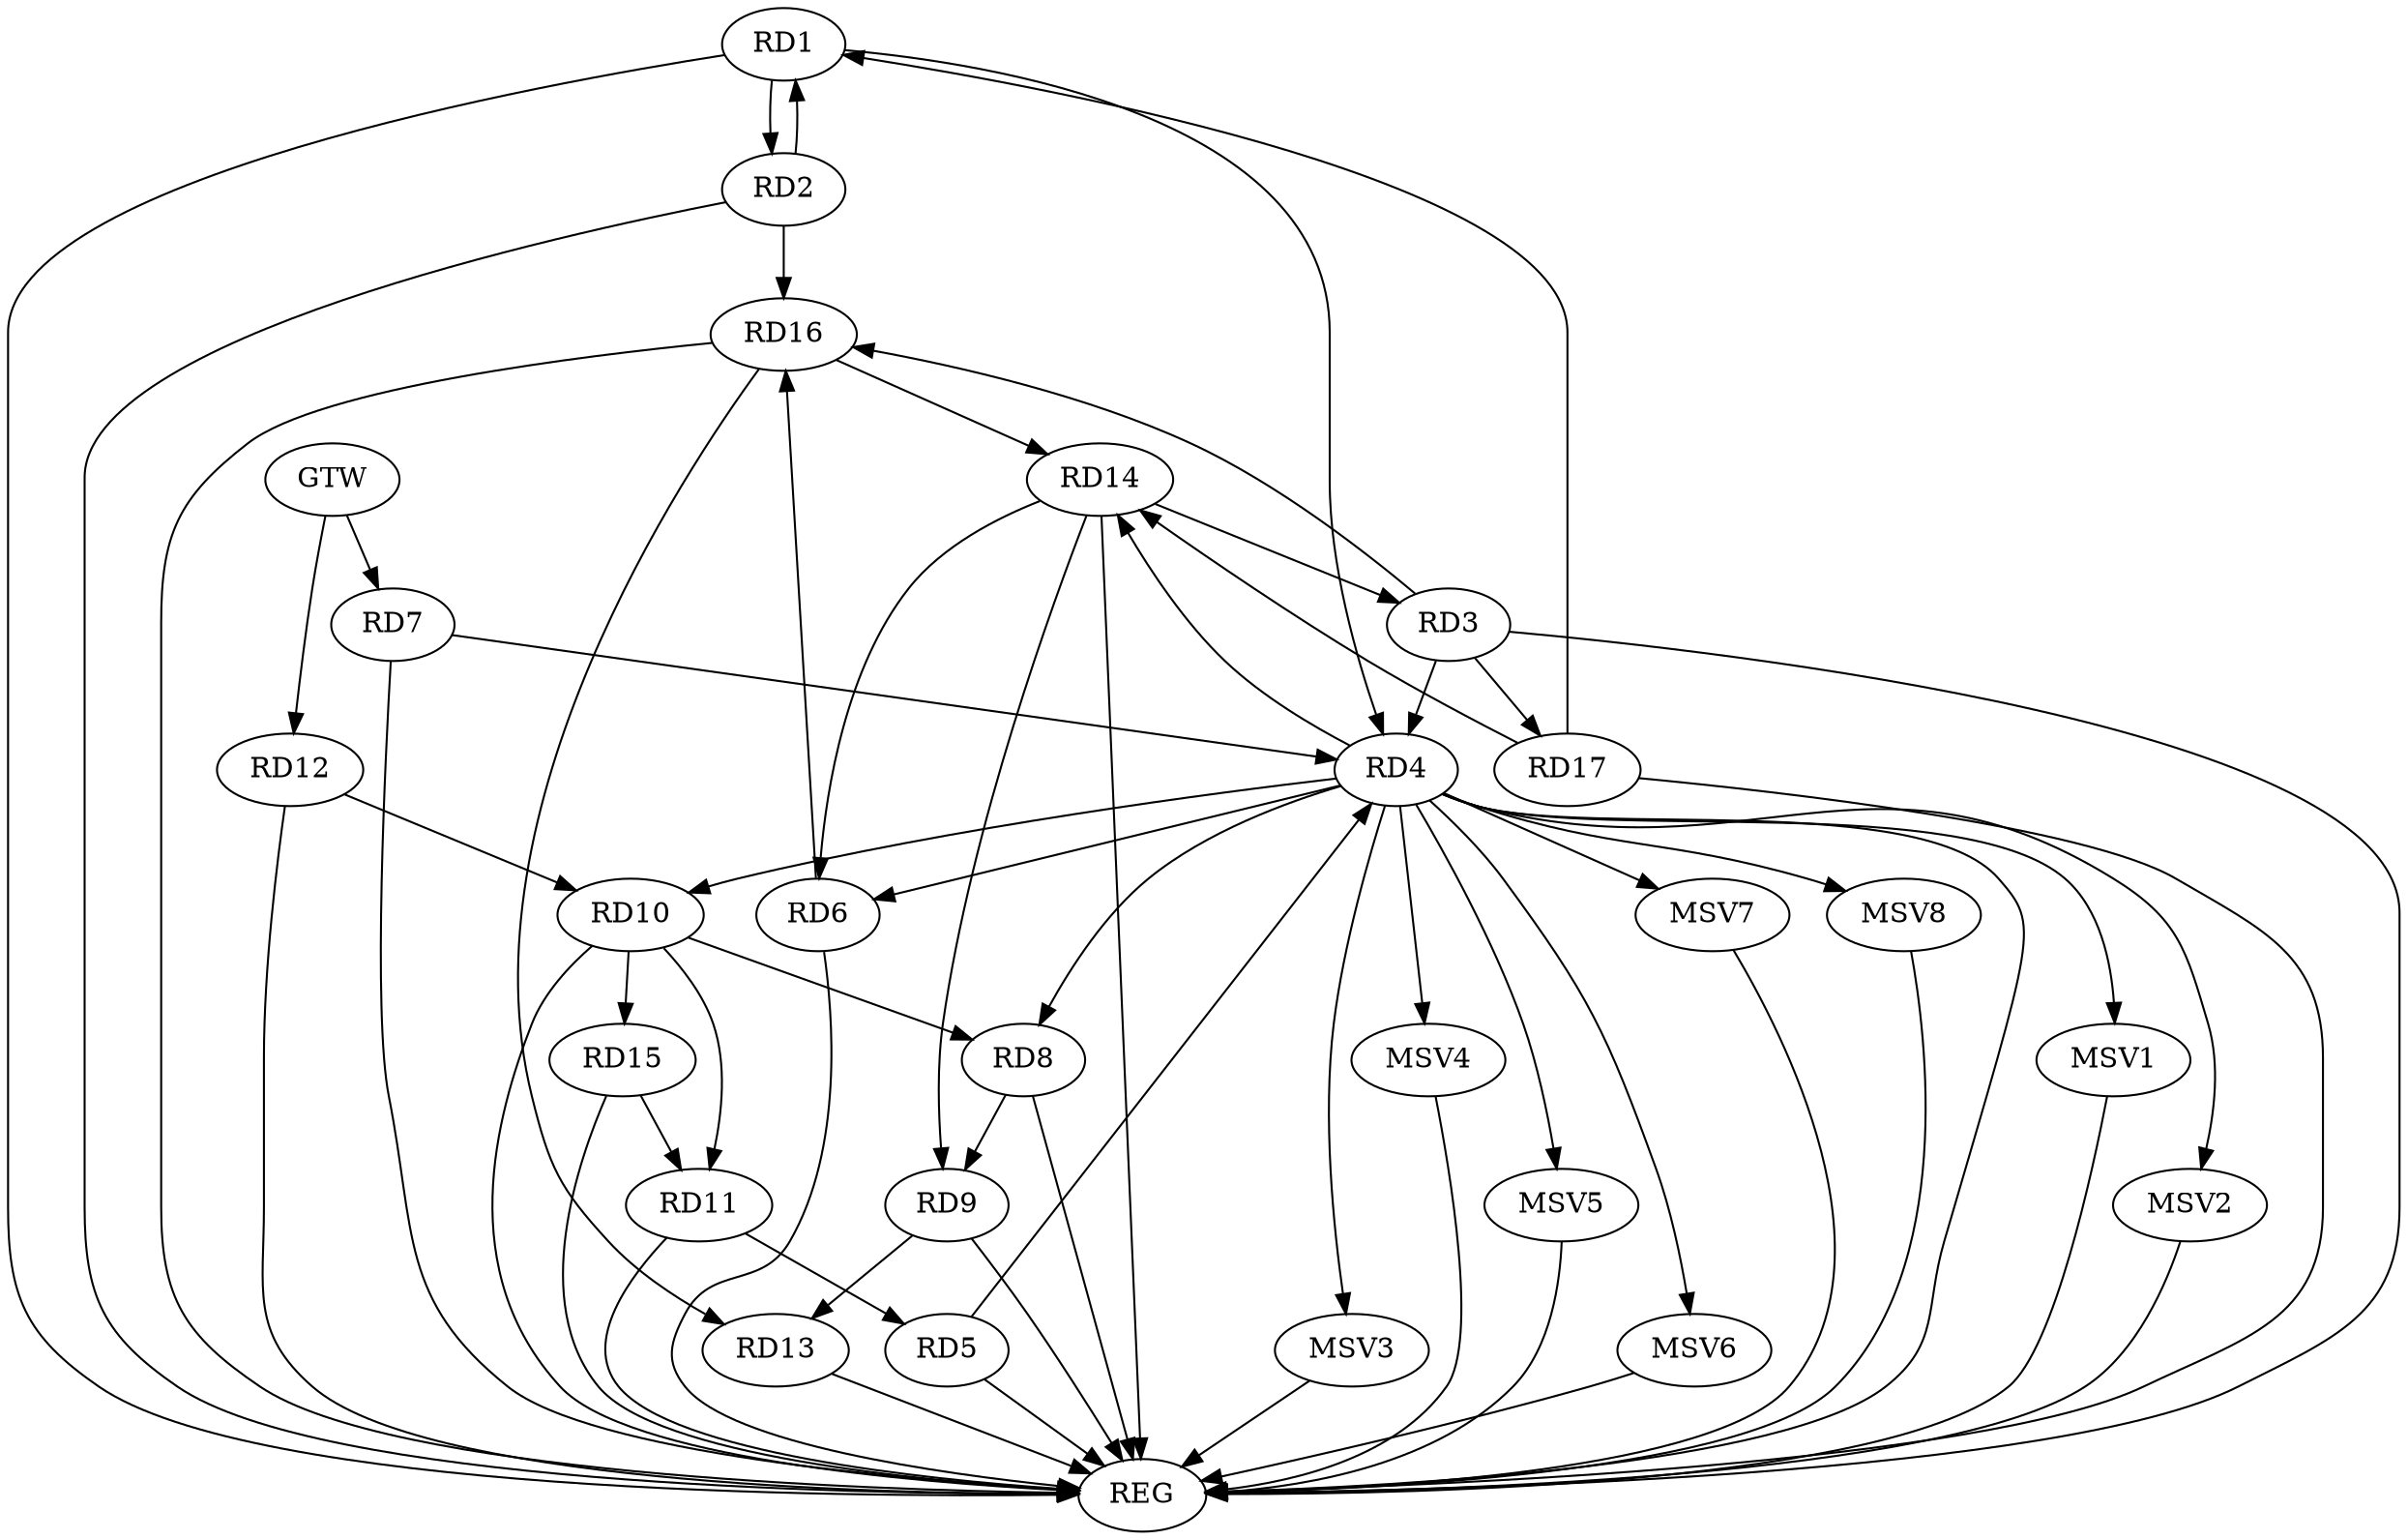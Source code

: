 strict digraph G {
  RD1 [ label="RD1" ];
  RD2 [ label="RD2" ];
  RD3 [ label="RD3" ];
  RD4 [ label="RD4" ];
  RD5 [ label="RD5" ];
  RD6 [ label="RD6" ];
  RD7 [ label="RD7" ];
  RD8 [ label="RD8" ];
  RD9 [ label="RD9" ];
  RD10 [ label="RD10" ];
  RD11 [ label="RD11" ];
  RD12 [ label="RD12" ];
  RD13 [ label="RD13" ];
  RD14 [ label="RD14" ];
  RD15 [ label="RD15" ];
  RD16 [ label="RD16" ];
  RD17 [ label="RD17" ];
  GTW [ label="GTW" ];
  REG [ label="REG" ];
  MSV1 [ label="MSV1" ];
  MSV2 [ label="MSV2" ];
  MSV3 [ label="MSV3" ];
  MSV4 [ label="MSV4" ];
  MSV5 [ label="MSV5" ];
  MSV6 [ label="MSV6" ];
  MSV7 [ label="MSV7" ];
  MSV8 [ label="MSV8" ];
  RD1 -> RD2;
  RD2 -> RD1;
  RD1 -> RD4;
  RD17 -> RD1;
  RD2 -> RD16;
  RD3 -> RD4;
  RD14 -> RD3;
  RD3 -> RD16;
  RD3 -> RD17;
  RD5 -> RD4;
  RD4 -> RD6;
  RD7 -> RD4;
  RD4 -> RD8;
  RD4 -> RD10;
  RD4 -> RD14;
  RD11 -> RD5;
  RD14 -> RD6;
  RD6 -> RD16;
  RD8 -> RD9;
  RD10 -> RD8;
  RD9 -> RD13;
  RD14 -> RD9;
  RD10 -> RD11;
  RD12 -> RD10;
  RD10 -> RD15;
  RD15 -> RD11;
  RD16 -> RD13;
  RD16 -> RD14;
  RD17 -> RD14;
  GTW -> RD7;
  GTW -> RD12;
  RD1 -> REG;
  RD2 -> REG;
  RD3 -> REG;
  RD4 -> REG;
  RD5 -> REG;
  RD6 -> REG;
  RD7 -> REG;
  RD8 -> REG;
  RD9 -> REG;
  RD10 -> REG;
  RD11 -> REG;
  RD12 -> REG;
  RD13 -> REG;
  RD14 -> REG;
  RD15 -> REG;
  RD16 -> REG;
  RD17 -> REG;
  RD4 -> MSV1;
  MSV1 -> REG;
  RD4 -> MSV2;
  MSV2 -> REG;
  RD4 -> MSV3;
  RD4 -> MSV4;
  MSV3 -> REG;
  MSV4 -> REG;
  RD4 -> MSV5;
  MSV5 -> REG;
  RD4 -> MSV6;
  MSV6 -> REG;
  RD4 -> MSV7;
  RD4 -> MSV8;
  MSV7 -> REG;
  MSV8 -> REG;
}
